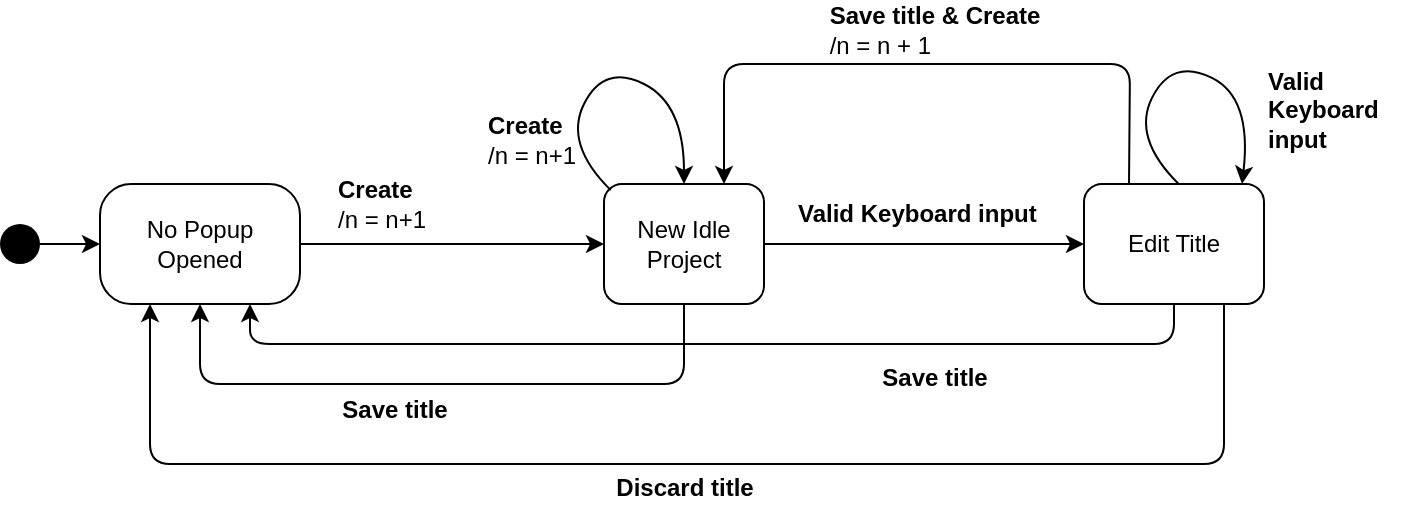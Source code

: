<mxfile>
    <diagram id="jvSaRyRy9VlixMWbLIwb" name="Page-1">
        <mxGraphModel dx="1011" dy="616" grid="1" gridSize="10" guides="1" tooltips="1" connect="1" arrows="1" fold="1" page="1" pageScale="1" pageWidth="850" pageHeight="1100" math="0" shadow="0">
            <root>
                <mxCell id="0"/>
                <mxCell id="1" parent="0"/>
                <mxCell id="45" style="edgeStyle=none;html=1;" edge="1" parent="1" source="55" target="44">
                    <mxGeometry relative="1" as="geometry">
                        <mxPoint x="315" y="410" as="sourcePoint"/>
                    </mxGeometry>
                </mxCell>
                <mxCell id="47" style="edgeStyle=none;html=1;" edge="1" parent="1" source="44" target="46">
                    <mxGeometry relative="1" as="geometry"/>
                </mxCell>
                <mxCell id="65" style="edgeStyle=none;html=1;exitX=0.5;exitY=1;exitDx=0;exitDy=0;entryX=0.5;entryY=1;entryDx=0;entryDy=0;" edge="1" parent="1" source="44" target="55">
                    <mxGeometry relative="1" as="geometry">
                        <Array as="points">
                            <mxPoint x="420" y="480"/>
                            <mxPoint x="178" y="480"/>
                        </Array>
                    </mxGeometry>
                </mxCell>
                <mxCell id="44" value="New Idle&lt;br&gt;Project" style="rounded=1;whiteSpace=wrap;html=1;" vertex="1" parent="1">
                    <mxGeometry x="380" y="380" width="80" height="60" as="geometry"/>
                </mxCell>
                <mxCell id="61" style="edgeStyle=none;html=1;exitX=0.5;exitY=1;exitDx=0;exitDy=0;entryX=0.75;entryY=1;entryDx=0;entryDy=0;" edge="1" parent="1" source="46" target="55">
                    <mxGeometry relative="1" as="geometry">
                        <Array as="points">
                            <mxPoint x="665" y="460"/>
                            <mxPoint x="203" y="460"/>
                        </Array>
                    </mxGeometry>
                </mxCell>
                <mxCell id="72" style="edgeStyle=none;html=1;exitX=0.25;exitY=0;exitDx=0;exitDy=0;entryX=0.75;entryY=0;entryDx=0;entryDy=0;" edge="1" parent="1" source="46" target="44">
                    <mxGeometry relative="1" as="geometry">
                        <Array as="points">
                            <mxPoint x="643" y="320"/>
                            <mxPoint x="440" y="320"/>
                        </Array>
                    </mxGeometry>
                </mxCell>
                <mxCell id="46" value="Edit Title" style="rounded=1;whiteSpace=wrap;html=1;" vertex="1" parent="1">
                    <mxGeometry x="620" y="380" width="90" height="60" as="geometry"/>
                </mxCell>
                <mxCell id="51" value="&lt;b&gt;Create&lt;/b&gt;&lt;br&gt;/n = n+1" style="text;html=1;align=left;verticalAlign=middle;resizable=0;points=[];autosize=1;strokeColor=none;fillColor=none;" vertex="1" parent="1">
                    <mxGeometry x="245" y="375" width="60" height="30" as="geometry"/>
                </mxCell>
                <mxCell id="53" value="&lt;b&gt;Valid Keyboard input&lt;/b&gt;" style="text;html=1;align=left;verticalAlign=middle;resizable=0;points=[];autosize=1;strokeColor=none;fillColor=none;" vertex="1" parent="1">
                    <mxGeometry x="475" y="385" width="130" height="20" as="geometry"/>
                </mxCell>
                <mxCell id="54" value="&lt;div style=&quot;text-align: left&quot;&gt;&lt;b&gt;Save title&lt;/b&gt;&lt;/div&gt;" style="text;html=1;align=center;verticalAlign=middle;resizable=0;points=[];autosize=1;strokeColor=none;fillColor=none;" vertex="1" parent="1">
                    <mxGeometry x="510" y="467" width="70" height="20" as="geometry"/>
                </mxCell>
                <mxCell id="55" value="No Popup Opened" style="rounded=1;whiteSpace=wrap;html=1;arcSize=26;" vertex="1" parent="1">
                    <mxGeometry x="128" y="380" width="100" height="60" as="geometry"/>
                </mxCell>
                <mxCell id="58" style="edgeStyle=none;html=1;exitX=1;exitY=0.5;exitDx=0;exitDy=0;entryX=0;entryY=0.5;entryDx=0;entryDy=0;" edge="1" parent="1" source="57" target="55">
                    <mxGeometry relative="1" as="geometry"/>
                </mxCell>
                <mxCell id="57" value="" style="ellipse;fillColor=#000000;strokeColor=none;" vertex="1" parent="1">
                    <mxGeometry x="78" y="400" width="20" height="20" as="geometry"/>
                </mxCell>
                <mxCell id="63" value="" style="curved=1;endArrow=classic;html=1;exitX=0.042;exitY=0.051;exitDx=0;exitDy=0;entryX=0.5;entryY=0;entryDx=0;entryDy=0;exitPerimeter=0;" edge="1" parent="1" source="44" target="44">
                    <mxGeometry width="50" height="50" relative="1" as="geometry">
                        <mxPoint x="220" y="330" as="sourcePoint"/>
                        <mxPoint x="270" y="280" as="targetPoint"/>
                        <Array as="points">
                            <mxPoint x="360" y="360"/>
                            <mxPoint x="380" y="320"/>
                            <mxPoint x="420" y="340"/>
                        </Array>
                    </mxGeometry>
                </mxCell>
                <mxCell id="64" value="&lt;b&gt;Create&lt;/b&gt;&lt;br&gt;&lt;div&gt;&lt;span&gt;/n = n+1&amp;nbsp;&lt;/span&gt;&lt;/div&gt;" style="text;html=1;align=left;verticalAlign=middle;resizable=0;points=[];autosize=1;strokeColor=none;fillColor=none;" vertex="1" parent="1">
                    <mxGeometry x="320" y="343" width="60" height="30" as="geometry"/>
                </mxCell>
                <mxCell id="67" value="&lt;div style=&quot;text-align: left&quot;&gt;&lt;b&gt;Save title&lt;/b&gt;&lt;/div&gt;" style="text;html=1;align=center;verticalAlign=middle;resizable=0;points=[];autosize=1;strokeColor=none;fillColor=none;" vertex="1" parent="1">
                    <mxGeometry x="240" y="483" width="70" height="20" as="geometry"/>
                </mxCell>
                <mxCell id="69" value="" style="curved=1;endArrow=classic;html=1;exitX=0.042;exitY=0.051;exitDx=0;exitDy=0;entryX=0.5;entryY=0;entryDx=0;entryDy=0;exitPerimeter=0;" edge="1" parent="1">
                    <mxGeometry width="50" height="50" relative="1" as="geometry">
                        <mxPoint x="667.36" y="380.0" as="sourcePoint"/>
                        <mxPoint x="699" y="380" as="targetPoint"/>
                        <Array as="points">
                            <mxPoint x="644" y="356.94"/>
                            <mxPoint x="664" y="316.94"/>
                            <mxPoint x="704" y="336.94"/>
                        </Array>
                    </mxGeometry>
                </mxCell>
                <mxCell id="70" value="&lt;b&gt;Valid &lt;br&gt;Keyboard &lt;br&gt;input&lt;/b&gt;&lt;br&gt;&lt;div&gt;&lt;br&gt;&lt;/div&gt;" style="text;html=1;align=left;verticalAlign=middle;resizable=0;points=[];autosize=1;strokeColor=none;fillColor=none;" vertex="1" parent="1">
                    <mxGeometry x="710" y="320" width="70" height="60" as="geometry"/>
                </mxCell>
                <mxCell id="77" value="&lt;div style=&quot;text-align: left&quot;&gt;&lt;b&gt;Save title &amp;amp; Create&lt;/b&gt;&lt;/div&gt;&lt;span&gt;&lt;div style=&quot;text-align: left&quot;&gt;&lt;span&gt;/n = n + 1&lt;/span&gt;&lt;span&gt;&lt;br&gt;&lt;/span&gt;&lt;/div&gt;&lt;/span&gt;" style="text;html=1;align=center;verticalAlign=middle;resizable=0;points=[];autosize=1;strokeColor=none;fillColor=none;" vertex="1" parent="1">
                    <mxGeometry x="485" y="288" width="120" height="30" as="geometry"/>
                </mxCell>
                <mxCell id="78" style="edgeStyle=none;html=1;entryX=0.25;entryY=1;entryDx=0;entryDy=0;" edge="1" parent="1" target="55">
                    <mxGeometry relative="1" as="geometry">
                        <Array as="points">
                            <mxPoint x="690" y="520"/>
                            <mxPoint x="430" y="520"/>
                            <mxPoint x="153" y="520"/>
                        </Array>
                        <mxPoint x="690" y="440" as="sourcePoint"/>
                        <mxPoint x="105" y="440" as="targetPoint"/>
                    </mxGeometry>
                </mxCell>
                <mxCell id="79" value="&lt;div style=&quot;text-align: left&quot;&gt;&lt;b&gt;Discard title&lt;/b&gt;&lt;/div&gt;" style="text;html=1;align=center;verticalAlign=middle;resizable=0;points=[];autosize=1;strokeColor=none;fillColor=none;" vertex="1" parent="1">
                    <mxGeometry x="380" y="522" width="80" height="20" as="geometry"/>
                </mxCell>
            </root>
        </mxGraphModel>
    </diagram>
</mxfile>